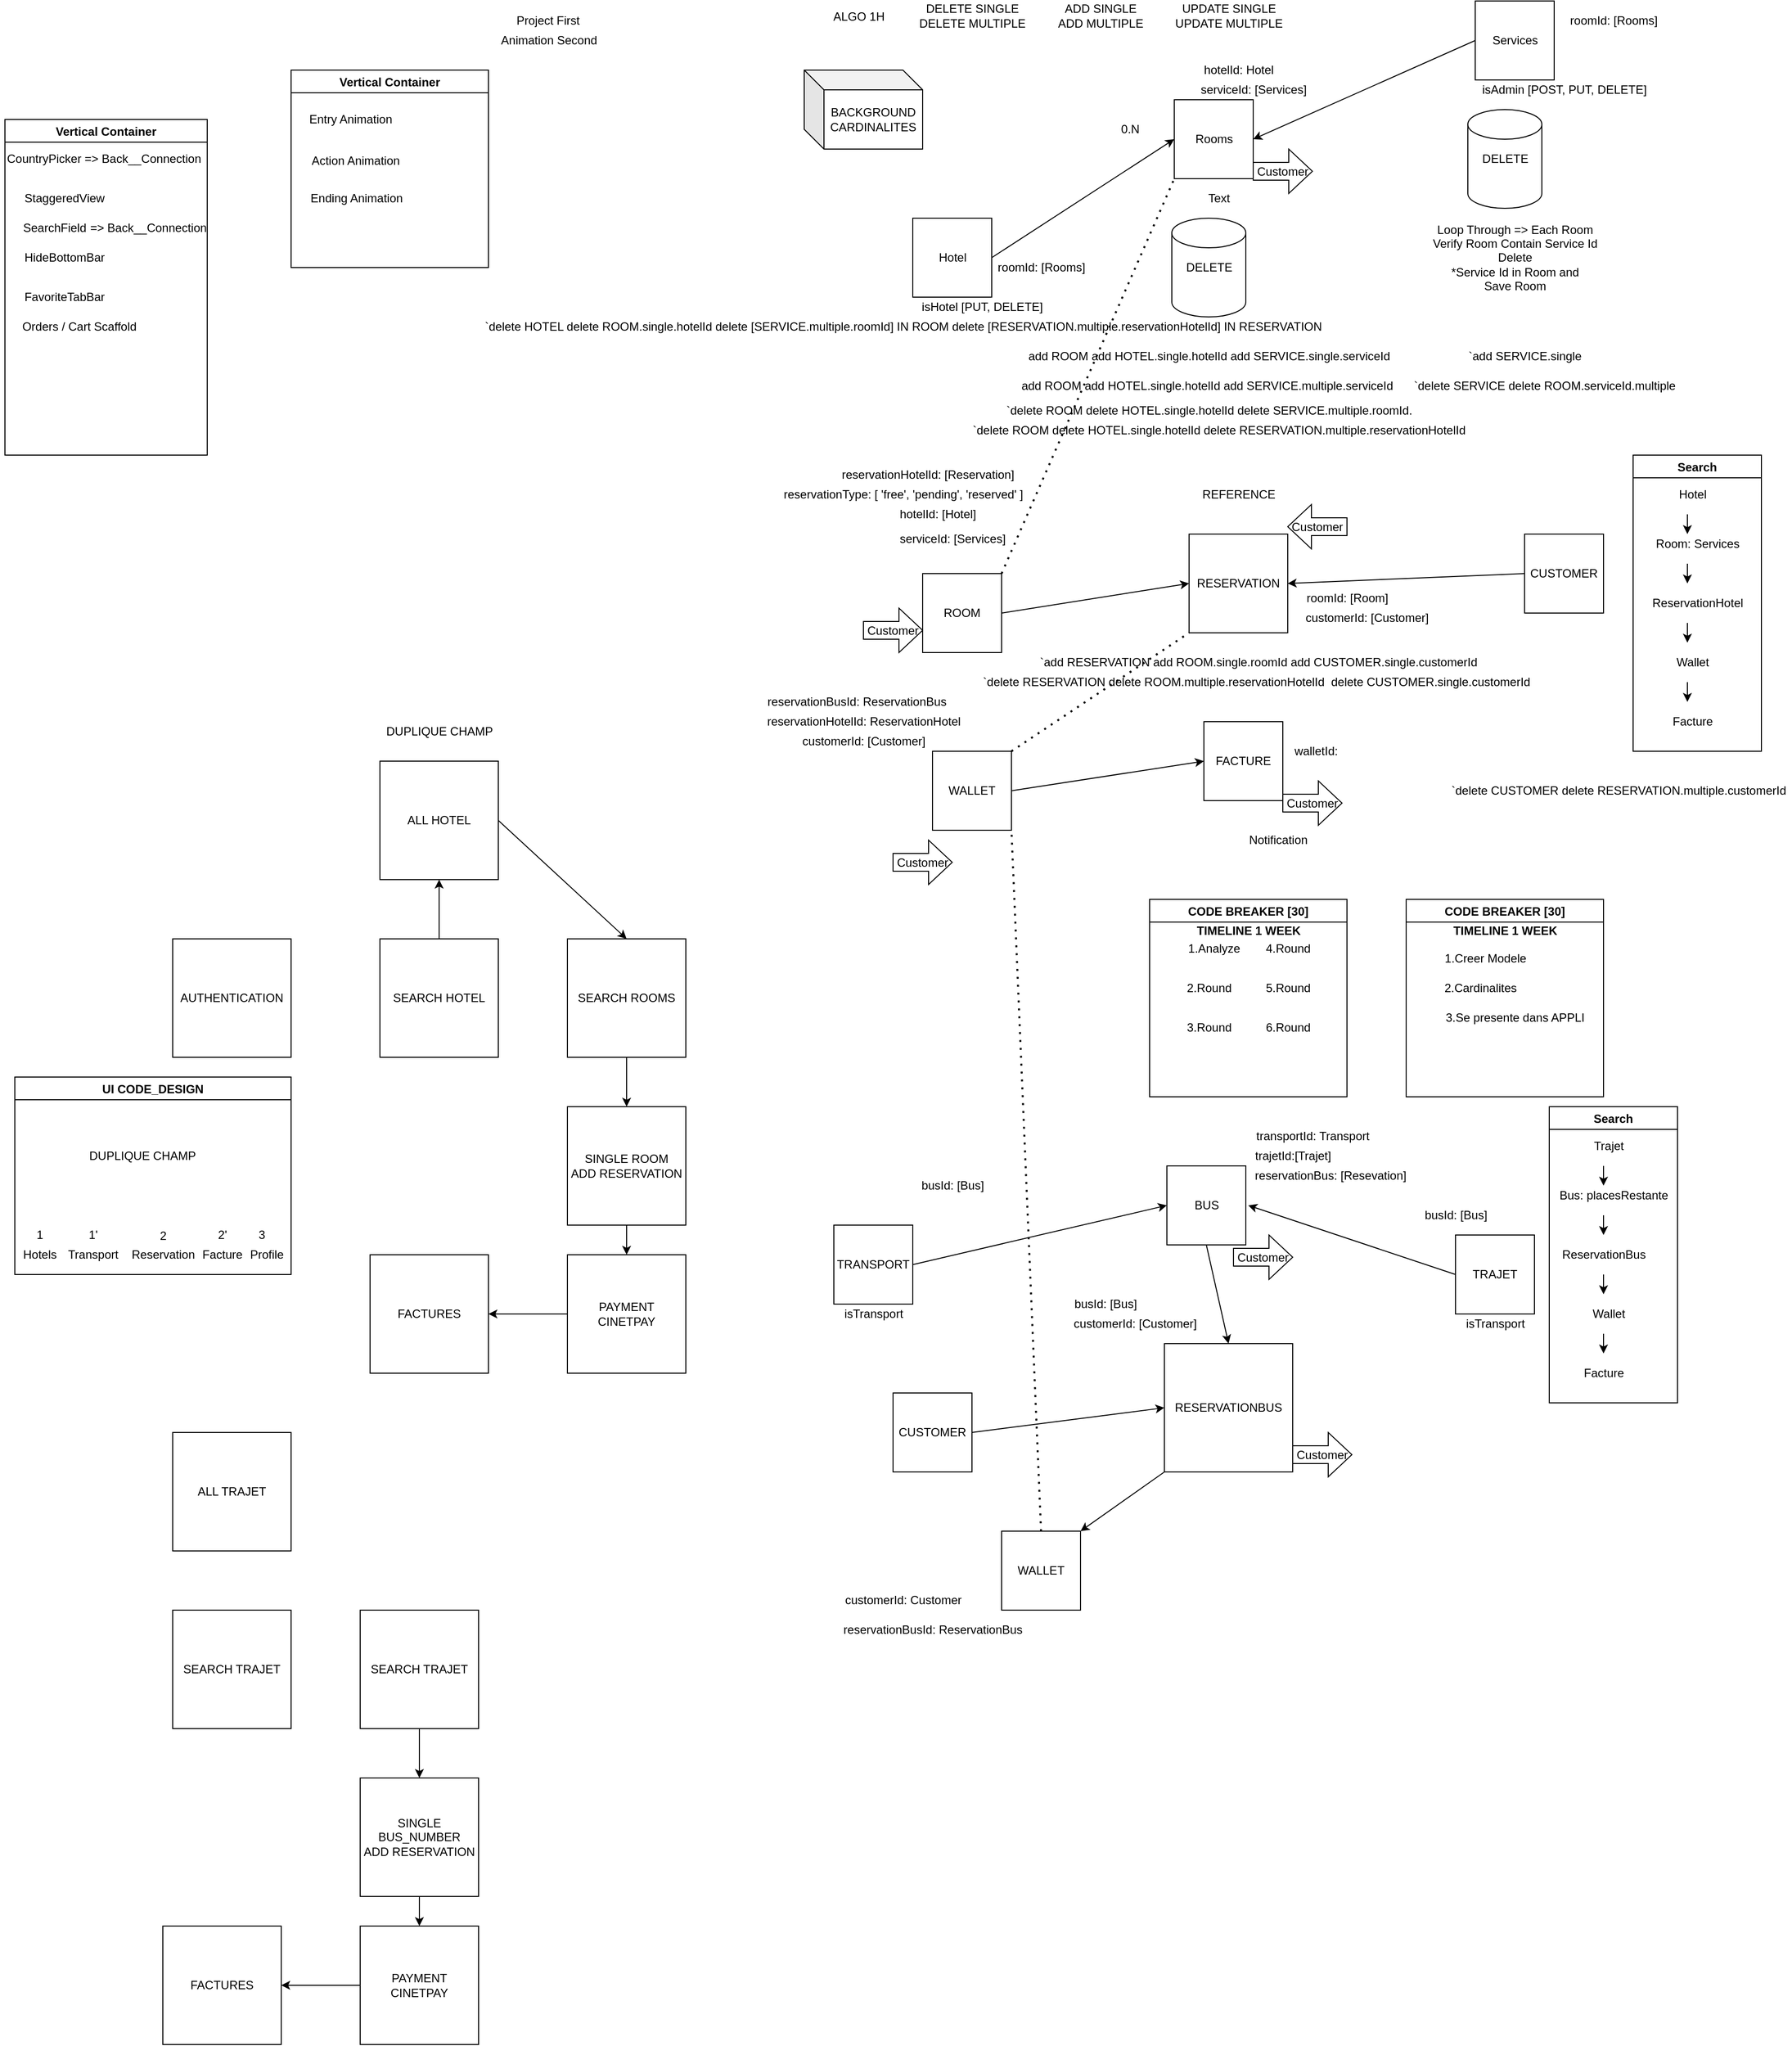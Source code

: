 <mxfile version="18.1.3" type="github">
  <diagram id="gPcOBo8kpesIldpiL-uF" name="Page-1">
    <mxGraphModel dx="3161" dy="1287" grid="1" gridSize="10" guides="1" tooltips="1" connect="1" arrows="1" fold="1" page="1" pageScale="1" pageWidth="850" pageHeight="1100" math="0" shadow="0">
      <root>
        <mxCell id="0" />
        <mxCell id="1" parent="0" />
        <mxCell id="owPv3PRb5_aLN4KaXjo2-1" value="" style="whiteSpace=wrap;html=1;aspect=fixed;" parent="1" vertex="1">
          <mxGeometry x="690" y="10" width="80" height="80" as="geometry" />
        </mxCell>
        <mxCell id="owPv3PRb5_aLN4KaXjo2-2" value="Services&lt;br&gt;" style="text;html=1;align=center;verticalAlign=middle;resizable=0;points=[];autosize=1;strokeColor=none;fillColor=none;" parent="1" vertex="1">
          <mxGeometry x="700" y="40" width="60" height="20" as="geometry" />
        </mxCell>
        <mxCell id="owPv3PRb5_aLN4KaXjo2-3" value="" style="whiteSpace=wrap;html=1;aspect=fixed;" parent="1" vertex="1">
          <mxGeometry x="385" y="110" width="80" height="80" as="geometry" />
        </mxCell>
        <mxCell id="owPv3PRb5_aLN4KaXjo2-4" value="" style="whiteSpace=wrap;html=1;aspect=fixed;" parent="1" vertex="1">
          <mxGeometry x="120" y="230" width="80" height="80" as="geometry" />
        </mxCell>
        <mxCell id="owPv3PRb5_aLN4KaXjo2-5" value="Rooms&lt;br&gt;" style="text;html=1;align=center;verticalAlign=middle;resizable=0;points=[];autosize=1;strokeColor=none;fillColor=none;" parent="1" vertex="1">
          <mxGeometry x="400" y="140" width="50" height="20" as="geometry" />
        </mxCell>
        <mxCell id="owPv3PRb5_aLN4KaXjo2-6" value="Hotel&lt;br&gt;" style="text;html=1;align=center;verticalAlign=middle;resizable=0;points=[];autosize=1;strokeColor=none;fillColor=none;" parent="1" vertex="1">
          <mxGeometry x="140" y="260" width="40" height="20" as="geometry" />
        </mxCell>
        <mxCell id="owPv3PRb5_aLN4KaXjo2-7" value="" style="shape=cylinder3;whiteSpace=wrap;html=1;boundedLbl=1;backgroundOutline=1;size=15;" parent="1" vertex="1">
          <mxGeometry x="382.5" y="230" width="75" height="100" as="geometry" />
        </mxCell>
        <mxCell id="owPv3PRb5_aLN4KaXjo2-9" value="DELETE&lt;br&gt;" style="text;html=1;align=center;verticalAlign=middle;resizable=0;points=[];autosize=1;strokeColor=none;fillColor=none;" parent="1" vertex="1">
          <mxGeometry x="390" y="270" width="60" height="20" as="geometry" />
        </mxCell>
        <mxCell id="owPv3PRb5_aLN4KaXjo2-11" value="" style="shape=cylinder3;whiteSpace=wrap;html=1;boundedLbl=1;backgroundOutline=1;size=15;" parent="1" vertex="1">
          <mxGeometry x="682.5" y="120" width="75" height="100" as="geometry" />
        </mxCell>
        <mxCell id="owPv3PRb5_aLN4KaXjo2-12" value="DELETE" style="text;html=1;align=center;verticalAlign=middle;resizable=0;points=[];autosize=1;strokeColor=none;fillColor=none;" parent="1" vertex="1">
          <mxGeometry x="690" y="160" width="60" height="20" as="geometry" />
        </mxCell>
        <mxCell id="owPv3PRb5_aLN4KaXjo2-13" value="Loop Through =&amp;gt; Each Room&lt;br&gt;Verify Room Contain Service Id&lt;br&gt;Delete &lt;br&gt;*Service Id in Room and&lt;br&gt;Save Room&lt;br&gt;" style="text;html=1;align=center;verticalAlign=middle;resizable=0;points=[];autosize=1;strokeColor=none;fillColor=none;" parent="1" vertex="1">
          <mxGeometry x="640" y="230" width="180" height="80" as="geometry" />
        </mxCell>
        <mxCell id="owPv3PRb5_aLN4KaXjo2-15" value="DELETE SINGLE&lt;br&gt;DELETE MULTIPLE&lt;br&gt;" style="text;html=1;align=center;verticalAlign=middle;resizable=0;points=[];autosize=1;strokeColor=none;fillColor=none;" parent="1" vertex="1">
          <mxGeometry x="120" y="10" width="120" height="30" as="geometry" />
        </mxCell>
        <mxCell id="owPv3PRb5_aLN4KaXjo2-16" value="ADD SINGLE&lt;br&gt;ADD MULTIPLE&lt;br&gt;" style="text;html=1;align=center;verticalAlign=middle;resizable=0;points=[];autosize=1;strokeColor=none;fillColor=none;" parent="1" vertex="1">
          <mxGeometry x="260" y="10" width="100" height="30" as="geometry" />
        </mxCell>
        <mxCell id="owPv3PRb5_aLN4KaXjo2-17" value="UPDATE SINGLE&lt;br&gt;UPDATE MULTIPLE&lt;br&gt;" style="text;html=1;align=center;verticalAlign=middle;resizable=0;points=[];autosize=1;strokeColor=none;fillColor=none;" parent="1" vertex="1">
          <mxGeometry x="380" y="10" width="120" height="30" as="geometry" />
        </mxCell>
        <mxCell id="owPv3PRb5_aLN4KaXjo2-19" value="add ROOM add HOTEL.single.hotelId&amp;nbsp;add SERVICE.single.serviceId" style="text;html=1;align=center;verticalAlign=middle;resizable=0;points=[];autosize=1;strokeColor=none;fillColor=none;" parent="1" vertex="1">
          <mxGeometry x="230" y="360" width="380" height="20" as="geometry" />
        </mxCell>
        <mxCell id="owPv3PRb5_aLN4KaXjo2-21" value="add ROOM add HOTEL.single.hotelId add SERVICE.multiple.serviceId" style="text;html=1;align=center;verticalAlign=middle;resizable=0;points=[];autosize=1;strokeColor=none;fillColor=none;" parent="1" vertex="1">
          <mxGeometry x="222.5" y="390" width="390" height="20" as="geometry" />
        </mxCell>
        <mxCell id="owPv3PRb5_aLN4KaXjo2-22" value="`delete ROOM delete HOTEL.single.hotelId delete SERVICE.multiple.roomId." style="text;html=1;align=center;verticalAlign=middle;resizable=0;points=[];autosize=1;strokeColor=none;fillColor=none;" parent="1" vertex="1">
          <mxGeometry x="205" y="415" width="430" height="20" as="geometry" />
        </mxCell>
        <mxCell id="owPv3PRb5_aLN4KaXjo2-23" value="`add SERVICE.single" style="text;html=1;align=center;verticalAlign=middle;resizable=0;points=[];autosize=1;strokeColor=none;fillColor=none;" parent="1" vertex="1">
          <mxGeometry x="675" y="360" width="130" height="20" as="geometry" />
        </mxCell>
        <mxCell id="owPv3PRb5_aLN4KaXjo2-24" value="`delete SERVICE delete ROOM.serviceId.multiple" style="text;html=1;align=center;verticalAlign=middle;resizable=0;points=[];autosize=1;strokeColor=none;fillColor=none;" parent="1" vertex="1">
          <mxGeometry x="620" y="390" width="280" height="20" as="geometry" />
        </mxCell>
        <mxCell id="owPv3PRb5_aLN4KaXjo2-25" value="RESERVATION&lt;br&gt;" style="whiteSpace=wrap;html=1;aspect=fixed;" parent="1" vertex="1">
          <mxGeometry x="400" y="550" width="100" height="100" as="geometry" />
        </mxCell>
        <mxCell id="owPv3PRb5_aLN4KaXjo2-26" value="ROOM" style="whiteSpace=wrap;html=1;aspect=fixed;" parent="1" vertex="1">
          <mxGeometry x="130" y="590" width="80" height="80" as="geometry" />
        </mxCell>
        <mxCell id="owPv3PRb5_aLN4KaXjo2-27" value="CUSTOMER" style="whiteSpace=wrap;html=1;aspect=fixed;" parent="1" vertex="1">
          <mxGeometry x="740" y="550" width="80" height="80" as="geometry" />
        </mxCell>
        <mxCell id="owPv3PRb5_aLN4KaXjo2-28" value="`add RESERVATION add ROOM.single.roomId add CUSTOMER.single.customerId" style="text;html=1;align=center;verticalAlign=middle;resizable=0;points=[];autosize=1;strokeColor=none;fillColor=none;" parent="1" vertex="1">
          <mxGeometry x="240" y="670" width="460" height="20" as="geometry" />
        </mxCell>
        <mxCell id="owPv3PRb5_aLN4KaXjo2-29" value="`delete RESERVATION delete ROOM.multiple.reservationHotelId&amp;nbsp; delete CUSTOMER.single.customerId" style="text;html=1;align=center;verticalAlign=middle;resizable=0;points=[];autosize=1;strokeColor=none;fillColor=none;" parent="1" vertex="1">
          <mxGeometry x="182.5" y="690" width="570" height="20" as="geometry" />
        </mxCell>
        <mxCell id="owPv3PRb5_aLN4KaXjo2-30" value="REFERENCE" style="text;html=1;align=center;verticalAlign=middle;resizable=0;points=[];autosize=1;strokeColor=none;fillColor=none;" parent="1" vertex="1">
          <mxGeometry x="405" y="500" width="90" height="20" as="geometry" />
        </mxCell>
        <mxCell id="ZHRB_8m8od1e3UjntDkE-1" value="FACTURE&lt;br&gt;" style="whiteSpace=wrap;html=1;aspect=fixed;" parent="1" vertex="1">
          <mxGeometry x="415" y="740" width="80" height="80" as="geometry" />
        </mxCell>
        <mxCell id="ZHRB_8m8od1e3UjntDkE-2" value="WALLET&lt;br&gt;" style="whiteSpace=wrap;html=1;aspect=fixed;" parent="1" vertex="1">
          <mxGeometry x="140" y="770" width="80" height="80" as="geometry" />
        </mxCell>
        <mxCell id="ZHRB_8m8od1e3UjntDkE-3" value="" style="endArrow=classic;html=1;rounded=0;entryX=0;entryY=0.5;entryDx=0;entryDy=0;" parent="1" target="owPv3PRb5_aLN4KaXjo2-3" edge="1">
          <mxGeometry width="50" height="50" relative="1" as="geometry">
            <mxPoint x="200" y="270" as="sourcePoint" />
            <mxPoint x="250" y="220" as="targetPoint" />
          </mxGeometry>
        </mxCell>
        <mxCell id="ZHRB_8m8od1e3UjntDkE-5" value="" style="endArrow=classic;html=1;rounded=0;exitX=1;exitY=0.5;exitDx=0;exitDy=0;entryX=0;entryY=0.5;entryDx=0;entryDy=0;" parent="1" source="owPv3PRb5_aLN4KaXjo2-26" target="owPv3PRb5_aLN4KaXjo2-25" edge="1">
          <mxGeometry width="50" height="50" relative="1" as="geometry">
            <mxPoint x="500" y="680" as="sourcePoint" />
            <mxPoint x="550" y="630" as="targetPoint" />
          </mxGeometry>
        </mxCell>
        <mxCell id="ZHRB_8m8od1e3UjntDkE-6" value="" style="endArrow=classic;html=1;rounded=0;entryX=1;entryY=0.5;entryDx=0;entryDy=0;exitX=0;exitY=0.5;exitDx=0;exitDy=0;" parent="1" source="owPv3PRb5_aLN4KaXjo2-1" target="owPv3PRb5_aLN4KaXjo2-3" edge="1">
          <mxGeometry width="50" height="50" relative="1" as="geometry">
            <mxPoint x="650" y="120" as="sourcePoint" />
            <mxPoint x="550" y="50" as="targetPoint" />
          </mxGeometry>
        </mxCell>
        <mxCell id="ZHRB_8m8od1e3UjntDkE-8" value="" style="endArrow=none;dashed=1;html=1;dashPattern=1 3;strokeWidth=2;rounded=0;entryX=0;entryY=1;entryDx=0;entryDy=0;exitX=1;exitY=0;exitDx=0;exitDy=0;" parent="1" source="owPv3PRb5_aLN4KaXjo2-26" target="owPv3PRb5_aLN4KaXjo2-3" edge="1">
          <mxGeometry width="50" height="50" relative="1" as="geometry">
            <mxPoint x="180" y="590" as="sourcePoint" />
            <mxPoint x="230" y="540" as="targetPoint" />
          </mxGeometry>
        </mxCell>
        <mxCell id="ZHRB_8m8od1e3UjntDkE-9" value="" style="endArrow=none;dashed=1;html=1;dashPattern=1 3;strokeWidth=2;rounded=0;entryX=0;entryY=1;entryDx=0;entryDy=0;" parent="1" target="owPv3PRb5_aLN4KaXjo2-25" edge="1">
          <mxGeometry width="50" height="50" relative="1" as="geometry">
            <mxPoint x="220" y="770" as="sourcePoint" />
            <mxPoint x="270" y="720" as="targetPoint" />
          </mxGeometry>
        </mxCell>
        <mxCell id="ZHRB_8m8od1e3UjntDkE-10" value="" style="endArrow=classic;html=1;rounded=0;entryX=0;entryY=0.5;entryDx=0;entryDy=0;" parent="1" target="ZHRB_8m8od1e3UjntDkE-1" edge="1">
          <mxGeometry width="50" height="50" relative="1" as="geometry">
            <mxPoint x="220" y="810" as="sourcePoint" />
            <mxPoint x="270" y="760" as="targetPoint" />
          </mxGeometry>
        </mxCell>
        <mxCell id="ZHRB_8m8od1e3UjntDkE-11" value="CODE BREAKER [30]" style="swimlane;" parent="1" vertex="1">
          <mxGeometry x="360" y="920" width="200" height="200" as="geometry" />
        </mxCell>
        <mxCell id="ZHRB_8m8od1e3UjntDkE-15" value="2.Round" style="text;html=1;align=center;verticalAlign=middle;resizable=0;points=[];autosize=1;strokeColor=none;fillColor=none;" parent="ZHRB_8m8od1e3UjntDkE-11" vertex="1">
          <mxGeometry x="30" y="80" width="60" height="20" as="geometry" />
        </mxCell>
        <mxCell id="ZHRB_8m8od1e3UjntDkE-18" value="1.Analyze" style="text;html=1;align=center;verticalAlign=middle;resizable=0;points=[];autosize=1;strokeColor=none;fillColor=none;" parent="ZHRB_8m8od1e3UjntDkE-11" vertex="1">
          <mxGeometry x="30" y="40" width="70" height="20" as="geometry" />
        </mxCell>
        <mxCell id="ZHRB_8m8od1e3UjntDkE-14" value="4.Round" style="text;html=1;align=center;verticalAlign=middle;resizable=0;points=[];autosize=1;strokeColor=none;fillColor=none;" parent="ZHRB_8m8od1e3UjntDkE-11" vertex="1">
          <mxGeometry x="110" y="40" width="60" height="20" as="geometry" />
        </mxCell>
        <mxCell id="ZHRB_8m8od1e3UjntDkE-19" value="5.Round" style="text;html=1;align=center;verticalAlign=middle;resizable=0;points=[];autosize=1;strokeColor=none;fillColor=none;" parent="ZHRB_8m8od1e3UjntDkE-11" vertex="1">
          <mxGeometry x="110" y="80" width="60" height="20" as="geometry" />
        </mxCell>
        <mxCell id="ZHRB_8m8od1e3UjntDkE-23" value="3.Round" style="text;html=1;align=center;verticalAlign=middle;resizable=0;points=[];autosize=1;strokeColor=none;fillColor=none;" parent="ZHRB_8m8od1e3UjntDkE-11" vertex="1">
          <mxGeometry x="30" y="120" width="60" height="20" as="geometry" />
        </mxCell>
        <mxCell id="ZHRB_8m8od1e3UjntDkE-24" value="6.Round" style="text;html=1;align=center;verticalAlign=middle;resizable=0;points=[];autosize=1;strokeColor=none;fillColor=none;" parent="ZHRB_8m8od1e3UjntDkE-11" vertex="1">
          <mxGeometry x="110" y="120" width="60" height="20" as="geometry" />
        </mxCell>
        <mxCell id="ZHRB_8m8od1e3UjntDkE-25" value="&lt;b&gt;TIMELINE 1 WEEK&lt;/b&gt;" style="text;html=1;align=center;verticalAlign=middle;resizable=0;points=[];autosize=1;strokeColor=none;fillColor=none;" parent="ZHRB_8m8od1e3UjntDkE-11" vertex="1">
          <mxGeometry x="40" y="22" width="120" height="20" as="geometry" />
        </mxCell>
        <mxCell id="ZHRB_8m8od1e3UjntDkE-26" value="isAdmin [POST, PUT, DELETE]" style="text;html=1;align=center;verticalAlign=middle;resizable=0;points=[];autosize=1;strokeColor=none;fillColor=none;" parent="1" vertex="1">
          <mxGeometry x="690" y="90" width="180" height="20" as="geometry" />
        </mxCell>
        <mxCell id="ZHRB_8m8od1e3UjntDkE-27" value="isHotel [PUT, DELETE]" style="text;html=1;align=center;verticalAlign=middle;resizable=0;points=[];autosize=1;strokeColor=none;fillColor=none;" parent="1" vertex="1">
          <mxGeometry x="120" y="310" width="140" height="20" as="geometry" />
        </mxCell>
        <mxCell id="ZHRB_8m8od1e3UjntDkE-28" value="0.N" style="text;html=1;align=center;verticalAlign=middle;resizable=0;points=[];autosize=1;strokeColor=none;fillColor=none;" parent="1" vertex="1">
          <mxGeometry x="325" y="130" width="30" height="20" as="geometry" />
        </mxCell>
        <mxCell id="ZHRB_8m8od1e3UjntDkE-31" value="Customer" style="shape=singleArrow;whiteSpace=wrap;html=1;arrowWidth=0.4;arrowSize=0.4;" parent="1" vertex="1">
          <mxGeometry x="70" y="625" width="60" height="45" as="geometry" />
        </mxCell>
        <mxCell id="ZHRB_8m8od1e3UjntDkE-32" value="Customer" style="shape=singleArrow;whiteSpace=wrap;html=1;arrowWidth=0.4;arrowSize=0.4;" parent="1" vertex="1">
          <mxGeometry x="465" y="160" width="60" height="45" as="geometry" />
        </mxCell>
        <mxCell id="ZHRB_8m8od1e3UjntDkE-33" value="Customer" style="shape=singleArrow;whiteSpace=wrap;html=1;arrowWidth=0.4;arrowSize=0.4;direction=west;" parent="1" vertex="1">
          <mxGeometry x="500" y="520" width="60" height="45" as="geometry" />
        </mxCell>
        <mxCell id="ZHRB_8m8od1e3UjntDkE-34" value="" style="endArrow=classic;html=1;rounded=0;exitX=0;exitY=0.5;exitDx=0;exitDy=0;entryX=1;entryY=0.5;entryDx=0;entryDy=0;" parent="1" source="owPv3PRb5_aLN4KaXjo2-27" target="owPv3PRb5_aLN4KaXjo2-25" edge="1">
          <mxGeometry width="50" height="50" relative="1" as="geometry">
            <mxPoint x="540" y="590" as="sourcePoint" />
            <mxPoint x="690" y="570" as="targetPoint" />
          </mxGeometry>
        </mxCell>
        <mxCell id="ZHRB_8m8od1e3UjntDkE-35" value="roomId: [Rooms]" style="text;html=1;align=center;verticalAlign=middle;resizable=0;points=[];autosize=1;strokeColor=none;fillColor=none;" parent="1" vertex="1">
          <mxGeometry x="200" y="270" width="100" height="20" as="geometry" />
        </mxCell>
        <mxCell id="ZHRB_8m8od1e3UjntDkE-36" value="hotelId: Hotel" style="text;html=1;align=center;verticalAlign=middle;resizable=0;points=[];autosize=1;strokeColor=none;fillColor=none;" parent="1" vertex="1">
          <mxGeometry x="405" y="70" width="90" height="20" as="geometry" />
        </mxCell>
        <mxCell id="ZHRB_8m8od1e3UjntDkE-37" value="serviceId: [Services]" style="text;html=1;align=center;verticalAlign=middle;resizable=0;points=[];autosize=1;strokeColor=none;fillColor=none;" parent="1" vertex="1">
          <mxGeometry x="405" y="90" width="120" height="20" as="geometry" />
        </mxCell>
        <mxCell id="ZHRB_8m8od1e3UjntDkE-38" value="roomId: [Rooms]" style="text;html=1;align=center;verticalAlign=middle;resizable=0;points=[];autosize=1;strokeColor=none;fillColor=none;" parent="1" vertex="1">
          <mxGeometry x="780" y="20" width="100" height="20" as="geometry" />
        </mxCell>
        <mxCell id="ZHRB_8m8od1e3UjntDkE-41" value="serviceId: [Services]" style="text;html=1;align=center;verticalAlign=middle;resizable=0;points=[];autosize=1;strokeColor=none;fillColor=none;" parent="1" vertex="1">
          <mxGeometry x="100" y="545" width="120" height="20" as="geometry" />
        </mxCell>
        <mxCell id="ZHRB_8m8od1e3UjntDkE-42" value="hotelId: [Hotel]" style="text;html=1;align=center;verticalAlign=middle;resizable=0;points=[];autosize=1;strokeColor=none;fillColor=none;" parent="1" vertex="1">
          <mxGeometry x="100" y="520" width="90" height="20" as="geometry" />
        </mxCell>
        <mxCell id="ZHRB_8m8od1e3UjntDkE-43" value="reservationHotelId: [Reservation]" style="text;html=1;align=center;verticalAlign=middle;resizable=0;points=[];autosize=1;strokeColor=none;fillColor=none;" parent="1" vertex="1">
          <mxGeometry x="40" y="480" width="190" height="20" as="geometry" />
        </mxCell>
        <mxCell id="ZHRB_8m8od1e3UjntDkE-44" value="reservationType: [ &#39;free&#39;, &#39;pending&#39;, &#39;reserved&#39; ]" style="text;html=1;align=center;verticalAlign=middle;resizable=0;points=[];autosize=1;strokeColor=none;fillColor=none;" parent="1" vertex="1">
          <mxGeometry x="-20" y="500" width="260" height="20" as="geometry" />
        </mxCell>
        <mxCell id="ZHRB_8m8od1e3UjntDkE-45" value="roomId: [Room]" style="text;html=1;align=center;verticalAlign=middle;resizable=0;points=[];autosize=1;strokeColor=none;fillColor=none;" parent="1" vertex="1">
          <mxGeometry x="510" y="605" width="100" height="20" as="geometry" />
        </mxCell>
        <mxCell id="ZHRB_8m8od1e3UjntDkE-46" value="customerId: [Customer]" style="text;html=1;align=center;verticalAlign=middle;resizable=0;points=[];autosize=1;strokeColor=none;fillColor=none;" parent="1" vertex="1">
          <mxGeometry x="510" y="625" width="140" height="20" as="geometry" />
        </mxCell>
        <mxCell id="ZHRB_8m8od1e3UjntDkE-47" value="Customer" style="shape=singleArrow;whiteSpace=wrap;html=1;arrowWidth=0.4;arrowSize=0.4;direction=east;" parent="1" vertex="1">
          <mxGeometry x="495" y="800" width="60" height="45" as="geometry" />
        </mxCell>
        <mxCell id="ZHRB_8m8od1e3UjntDkE-48" value="customerId: [Customer]" style="text;html=1;align=center;verticalAlign=middle;resizable=0;points=[];autosize=1;strokeColor=none;fillColor=none;" parent="1" vertex="1">
          <mxGeometry y="750" width="140" height="20" as="geometry" />
        </mxCell>
        <mxCell id="ZHRB_8m8od1e3UjntDkE-49" value="reservationHotelId: ReservationHotel" style="text;html=1;align=center;verticalAlign=middle;resizable=0;points=[];autosize=1;strokeColor=none;fillColor=none;" parent="1" vertex="1">
          <mxGeometry x="-35" y="730" width="210" height="20" as="geometry" />
        </mxCell>
        <mxCell id="ZHRB_8m8od1e3UjntDkE-50" value="Customer" style="shape=singleArrow;whiteSpace=wrap;html=1;arrowWidth=0.4;arrowSize=0.4;direction=east;" parent="1" vertex="1">
          <mxGeometry x="445" y="1260" width="60" height="45" as="geometry" />
        </mxCell>
        <mxCell id="ZHRB_8m8od1e3UjntDkE-51" value="walletId:&amp;nbsp;" style="text;html=1;align=center;verticalAlign=middle;resizable=0;points=[];autosize=1;strokeColor=none;fillColor=none;" parent="1" vertex="1">
          <mxGeometry x="500" y="760" width="60" height="20" as="geometry" />
        </mxCell>
        <mxCell id="ZHRB_8m8od1e3UjntDkE-52" value="TRANSPORT" style="whiteSpace=wrap;html=1;aspect=fixed;" parent="1" vertex="1">
          <mxGeometry x="40" y="1250" width="80" height="80" as="geometry" />
        </mxCell>
        <mxCell id="ZHRB_8m8od1e3UjntDkE-53" value="BUS" style="whiteSpace=wrap;html=1;aspect=fixed;" parent="1" vertex="1">
          <mxGeometry x="377.5" y="1190" width="80" height="80" as="geometry" />
        </mxCell>
        <mxCell id="ZHRB_8m8od1e3UjntDkE-54" value="TRAJET" style="whiteSpace=wrap;html=1;aspect=fixed;" parent="1" vertex="1">
          <mxGeometry x="670" y="1260" width="80" height="80" as="geometry" />
        </mxCell>
        <mxCell id="ZHRB_8m8od1e3UjntDkE-55" value="" style="endArrow=classic;html=1;rounded=0;entryX=0;entryY=0.5;entryDx=0;entryDy=0;" parent="1" target="ZHRB_8m8od1e3UjntDkE-53" edge="1">
          <mxGeometry width="50" height="50" relative="1" as="geometry">
            <mxPoint x="120" y="1290" as="sourcePoint" />
            <mxPoint x="170" y="1240" as="targetPoint" />
          </mxGeometry>
        </mxCell>
        <mxCell id="ZHRB_8m8od1e3UjntDkE-58" value="isTransport" style="text;html=1;align=center;verticalAlign=middle;resizable=0;points=[];autosize=1;strokeColor=none;fillColor=none;" parent="1" vertex="1">
          <mxGeometry x="40" y="1330" width="80" height="20" as="geometry" />
        </mxCell>
        <mxCell id="ZHRB_8m8od1e3UjntDkE-59" value="isTransport" style="text;html=1;align=center;verticalAlign=middle;resizable=0;points=[];autosize=1;strokeColor=none;fillColor=none;" parent="1" vertex="1">
          <mxGeometry x="670" y="1340" width="80" height="20" as="geometry" />
        </mxCell>
        <mxCell id="ZHRB_8m8od1e3UjntDkE-60" value="" style="endArrow=classic;html=1;rounded=0;exitX=0;exitY=0.5;exitDx=0;exitDy=0;" parent="1" source="ZHRB_8m8od1e3UjntDkE-54" edge="1">
          <mxGeometry width="50" height="50" relative="1" as="geometry">
            <mxPoint x="470" y="1280" as="sourcePoint" />
            <mxPoint x="460" y="1230" as="targetPoint" />
          </mxGeometry>
        </mxCell>
        <mxCell id="ZHRB_8m8od1e3UjntDkE-61" value="busId: [Bus]" style="text;html=1;align=center;verticalAlign=middle;resizable=0;points=[];autosize=1;strokeColor=none;fillColor=none;" parent="1" vertex="1">
          <mxGeometry x="120" y="1200" width="80" height="20" as="geometry" />
        </mxCell>
        <mxCell id="ZHRB_8m8od1e3UjntDkE-62" value="transportId: Transport" style="text;html=1;align=center;verticalAlign=middle;resizable=0;points=[];autosize=1;strokeColor=none;fillColor=none;" parent="1" vertex="1">
          <mxGeometry x="460" y="1150" width="130" height="20" as="geometry" />
        </mxCell>
        <mxCell id="ZHRB_8m8od1e3UjntDkE-63" value="trajetId:[Trajet]" style="text;html=1;align=center;verticalAlign=middle;resizable=0;points=[];autosize=1;strokeColor=none;fillColor=none;" parent="1" vertex="1">
          <mxGeometry x="460" y="1170" width="90" height="20" as="geometry" />
        </mxCell>
        <mxCell id="ZHRB_8m8od1e3UjntDkE-65" value="Search" style="swimlane;" parent="1" vertex="1">
          <mxGeometry x="765" y="1130" width="130" height="300" as="geometry" />
        </mxCell>
        <mxCell id="ZHRB_8m8od1e3UjntDkE-66" value="Trajet" style="text;html=1;align=center;verticalAlign=middle;resizable=0;points=[];autosize=1;strokeColor=none;fillColor=none;" parent="ZHRB_8m8od1e3UjntDkE-65" vertex="1">
          <mxGeometry x="35" y="30" width="50" height="20" as="geometry" />
        </mxCell>
        <mxCell id="ZHRB_8m8od1e3UjntDkE-69" value="" style="endArrow=classic;html=1;rounded=0;" parent="ZHRB_8m8od1e3UjntDkE-65" edge="1">
          <mxGeometry width="50" height="50" relative="1" as="geometry">
            <mxPoint x="55" y="60" as="sourcePoint" />
            <mxPoint x="55" y="80" as="targetPoint" />
          </mxGeometry>
        </mxCell>
        <mxCell id="ZHRB_8m8od1e3UjntDkE-70" value="Bus: placesRestante" style="text;html=1;align=center;verticalAlign=middle;resizable=0;points=[];autosize=1;strokeColor=none;fillColor=none;" parent="ZHRB_8m8od1e3UjntDkE-65" vertex="1">
          <mxGeometry y="80" width="130" height="20" as="geometry" />
        </mxCell>
        <mxCell id="ZHRB_8m8od1e3UjntDkE-85" value="" style="endArrow=classic;html=1;rounded=0;" parent="ZHRB_8m8od1e3UjntDkE-65" edge="1">
          <mxGeometry width="50" height="50" relative="1" as="geometry">
            <mxPoint x="55" y="110" as="sourcePoint" />
            <mxPoint x="55" y="130" as="targetPoint" />
          </mxGeometry>
        </mxCell>
        <mxCell id="ZHRB_8m8od1e3UjntDkE-87" value="" style="endArrow=classic;html=1;rounded=0;" parent="ZHRB_8m8od1e3UjntDkE-65" edge="1">
          <mxGeometry width="50" height="50" relative="1" as="geometry">
            <mxPoint x="55" y="170" as="sourcePoint" />
            <mxPoint x="55" y="190" as="targetPoint" />
          </mxGeometry>
        </mxCell>
        <mxCell id="ZHRB_8m8od1e3UjntDkE-88" value="Wallet" style="text;html=1;align=center;verticalAlign=middle;resizable=0;points=[];autosize=1;strokeColor=none;fillColor=none;" parent="ZHRB_8m8od1e3UjntDkE-65" vertex="1">
          <mxGeometry x="35" y="200" width="50" height="20" as="geometry" />
        </mxCell>
        <mxCell id="ZHRB_8m8od1e3UjntDkE-90" value="" style="endArrow=classic;html=1;rounded=0;" parent="ZHRB_8m8od1e3UjntDkE-65" edge="1">
          <mxGeometry width="50" height="50" relative="1" as="geometry">
            <mxPoint x="55" y="230" as="sourcePoint" />
            <mxPoint x="55" y="250" as="targetPoint" />
          </mxGeometry>
        </mxCell>
        <mxCell id="ZHRB_8m8od1e3UjntDkE-67" value="RESERVATIONBUS" style="whiteSpace=wrap;html=1;aspect=fixed;" parent="1" vertex="1">
          <mxGeometry x="375" y="1370" width="130" height="130" as="geometry" />
        </mxCell>
        <mxCell id="ZHRB_8m8od1e3UjntDkE-68" value="Customer" style="shape=singleArrow;whiteSpace=wrap;html=1;arrowWidth=0.4;arrowSize=0.4;direction=east;" parent="1" vertex="1">
          <mxGeometry x="100" y="860" width="60" height="45" as="geometry" />
        </mxCell>
        <mxCell id="ZHRB_8m8od1e3UjntDkE-71" value="" style="endArrow=classic;html=1;rounded=0;exitX=0.5;exitY=1;exitDx=0;exitDy=0;entryX=0.5;entryY=0;entryDx=0;entryDy=0;" parent="1" source="ZHRB_8m8od1e3UjntDkE-53" target="ZHRB_8m8od1e3UjntDkE-67" edge="1">
          <mxGeometry width="50" height="50" relative="1" as="geometry">
            <mxPoint x="470" y="1370" as="sourcePoint" />
            <mxPoint x="520" y="1320" as="targetPoint" />
          </mxGeometry>
        </mxCell>
        <mxCell id="ZHRB_8m8od1e3UjntDkE-72" value="busId: [Bus]" style="text;html=1;align=center;verticalAlign=middle;resizable=0;points=[];autosize=1;strokeColor=none;fillColor=none;" parent="1" vertex="1">
          <mxGeometry x="630" y="1230" width="80" height="20" as="geometry" />
        </mxCell>
        <mxCell id="ZHRB_8m8od1e3UjntDkE-73" value="CUSTOMER" style="whiteSpace=wrap;html=1;aspect=fixed;" parent="1" vertex="1">
          <mxGeometry x="100" y="1420" width="80" height="80" as="geometry" />
        </mxCell>
        <mxCell id="ZHRB_8m8od1e3UjntDkE-75" value="" style="endArrow=classic;html=1;rounded=0;exitX=1;exitY=0.5;exitDx=0;exitDy=0;entryX=0;entryY=0.5;entryDx=0;entryDy=0;" parent="1" source="ZHRB_8m8od1e3UjntDkE-73" target="ZHRB_8m8od1e3UjntDkE-67" edge="1">
          <mxGeometry width="50" height="50" relative="1" as="geometry">
            <mxPoint x="470" y="1460" as="sourcePoint" />
            <mxPoint x="340" y="1430" as="targetPoint" />
          </mxGeometry>
        </mxCell>
        <mxCell id="ZHRB_8m8od1e3UjntDkE-77" value="reservationBus: [Resevation]" style="text;html=1;align=center;verticalAlign=middle;resizable=0;points=[];autosize=1;strokeColor=none;fillColor=none;" parent="1" vertex="1">
          <mxGeometry x="457.5" y="1190" width="170" height="20" as="geometry" />
        </mxCell>
        <mxCell id="ZHRB_8m8od1e3UjntDkE-78" value="Customer" style="shape=singleArrow;whiteSpace=wrap;html=1;arrowWidth=0.4;arrowSize=0.4;direction=east;" parent="1" vertex="1">
          <mxGeometry x="505" y="1460" width="60" height="45" as="geometry" />
        </mxCell>
        <mxCell id="ZHRB_8m8od1e3UjntDkE-79" value="WALLET" style="whiteSpace=wrap;html=1;aspect=fixed;" parent="1" vertex="1">
          <mxGeometry x="210" y="1560" width="80" height="80" as="geometry" />
        </mxCell>
        <mxCell id="ZHRB_8m8od1e3UjntDkE-82" value="busId: [Bus]" style="text;html=1;align=center;verticalAlign=middle;resizable=0;points=[];autosize=1;strokeColor=none;fillColor=none;" parent="1" vertex="1">
          <mxGeometry x="275" y="1320" width="80" height="20" as="geometry" />
        </mxCell>
        <mxCell id="ZHRB_8m8od1e3UjntDkE-83" value="customerId: [Customer]" style="text;html=1;align=center;verticalAlign=middle;resizable=0;points=[];autosize=1;strokeColor=none;fillColor=none;" parent="1" vertex="1">
          <mxGeometry x="275" y="1340" width="140" height="20" as="geometry" />
        </mxCell>
        <mxCell id="ZHRB_8m8od1e3UjntDkE-84" value="" style="endArrow=classic;html=1;rounded=0;exitX=0;exitY=1;exitDx=0;exitDy=0;entryX=1;entryY=0;entryDx=0;entryDy=0;" parent="1" source="ZHRB_8m8od1e3UjntDkE-67" target="ZHRB_8m8od1e3UjntDkE-79" edge="1">
          <mxGeometry width="50" height="50" relative="1" as="geometry">
            <mxPoint x="470" y="1460" as="sourcePoint" />
            <mxPoint x="550" y="1380" as="targetPoint" />
          </mxGeometry>
        </mxCell>
        <mxCell id="ZHRB_8m8od1e3UjntDkE-86" value="ReservationBus" style="text;html=1;align=center;verticalAlign=middle;resizable=0;points=[];autosize=1;strokeColor=none;fillColor=none;" parent="1" vertex="1">
          <mxGeometry x="770" y="1270" width="100" height="20" as="geometry" />
        </mxCell>
        <mxCell id="ZHRB_8m8od1e3UjntDkE-91" value="Facture" style="text;html=1;align=center;verticalAlign=middle;resizable=0;points=[];autosize=1;strokeColor=none;fillColor=none;" parent="1" vertex="1">
          <mxGeometry x="790" y="1390" width="60" height="20" as="geometry" />
        </mxCell>
        <mxCell id="ZHRB_8m8od1e3UjntDkE-92" value="Search" style="swimlane;" parent="1" vertex="1">
          <mxGeometry x="850" y="470" width="130" height="300" as="geometry" />
        </mxCell>
        <mxCell id="ZHRB_8m8od1e3UjntDkE-93" value="Hotel" style="text;html=1;align=center;verticalAlign=middle;resizable=0;points=[];autosize=1;strokeColor=none;fillColor=none;" parent="ZHRB_8m8od1e3UjntDkE-92" vertex="1">
          <mxGeometry x="40" y="30" width="40" height="20" as="geometry" />
        </mxCell>
        <mxCell id="ZHRB_8m8od1e3UjntDkE-94" value="" style="endArrow=classic;html=1;rounded=0;" parent="ZHRB_8m8od1e3UjntDkE-92" edge="1">
          <mxGeometry width="50" height="50" relative="1" as="geometry">
            <mxPoint x="55" y="60" as="sourcePoint" />
            <mxPoint x="55" y="80" as="targetPoint" />
          </mxGeometry>
        </mxCell>
        <mxCell id="ZHRB_8m8od1e3UjntDkE-95" value="Room: Services" style="text;html=1;align=center;verticalAlign=middle;resizable=0;points=[];autosize=1;strokeColor=none;fillColor=none;" parent="ZHRB_8m8od1e3UjntDkE-92" vertex="1">
          <mxGeometry x="15" y="80" width="100" height="20" as="geometry" />
        </mxCell>
        <mxCell id="ZHRB_8m8od1e3UjntDkE-96" value="" style="endArrow=classic;html=1;rounded=0;" parent="ZHRB_8m8od1e3UjntDkE-92" edge="1">
          <mxGeometry width="50" height="50" relative="1" as="geometry">
            <mxPoint x="55" y="110" as="sourcePoint" />
            <mxPoint x="55" y="130" as="targetPoint" />
          </mxGeometry>
        </mxCell>
        <mxCell id="ZHRB_8m8od1e3UjntDkE-97" value="" style="endArrow=classic;html=1;rounded=0;" parent="ZHRB_8m8od1e3UjntDkE-92" edge="1">
          <mxGeometry width="50" height="50" relative="1" as="geometry">
            <mxPoint x="55" y="170" as="sourcePoint" />
            <mxPoint x="55" y="190" as="targetPoint" />
          </mxGeometry>
        </mxCell>
        <mxCell id="ZHRB_8m8od1e3UjntDkE-98" value="Wallet" style="text;html=1;align=center;verticalAlign=middle;resizable=0;points=[];autosize=1;strokeColor=none;fillColor=none;" parent="ZHRB_8m8od1e3UjntDkE-92" vertex="1">
          <mxGeometry x="35" y="200" width="50" height="20" as="geometry" />
        </mxCell>
        <mxCell id="ZHRB_8m8od1e3UjntDkE-99" value="" style="endArrow=classic;html=1;rounded=0;" parent="ZHRB_8m8od1e3UjntDkE-92" edge="1">
          <mxGeometry width="50" height="50" relative="1" as="geometry">
            <mxPoint x="55" y="230" as="sourcePoint" />
            <mxPoint x="55" y="250" as="targetPoint" />
          </mxGeometry>
        </mxCell>
        <mxCell id="ZHRB_8m8od1e3UjntDkE-100" value="ReservationHotel" style="text;html=1;align=center;verticalAlign=middle;resizable=0;points=[];autosize=1;strokeColor=none;fillColor=none;" parent="ZHRB_8m8od1e3UjntDkE-92" vertex="1">
          <mxGeometry x="10" y="140" width="110" height="20" as="geometry" />
        </mxCell>
        <mxCell id="ZHRB_8m8od1e3UjntDkE-101" value="Facture" style="text;html=1;align=center;verticalAlign=middle;resizable=0;points=[];autosize=1;strokeColor=none;fillColor=none;" parent="1" vertex="1">
          <mxGeometry x="880" y="730" width="60" height="20" as="geometry" />
        </mxCell>
        <mxCell id="ZHRB_8m8od1e3UjntDkE-102" value="CODE BREAKER [30]" style="swimlane;" parent="1" vertex="1">
          <mxGeometry x="620" y="920" width="200" height="200" as="geometry" />
        </mxCell>
        <mxCell id="ZHRB_8m8od1e3UjntDkE-109" value="&lt;b&gt;TIMELINE 1 WEEK&lt;/b&gt;" style="text;html=1;align=center;verticalAlign=middle;resizable=0;points=[];autosize=1;strokeColor=none;fillColor=none;" parent="ZHRB_8m8od1e3UjntDkE-102" vertex="1">
          <mxGeometry x="40" y="22" width="120" height="20" as="geometry" />
        </mxCell>
        <mxCell id="ZHRB_8m8od1e3UjntDkE-111" value="1.Creer Modele" style="text;html=1;align=center;verticalAlign=middle;resizable=0;points=[];autosize=1;strokeColor=none;fillColor=none;" parent="ZHRB_8m8od1e3UjntDkE-102" vertex="1">
          <mxGeometry x="30" y="50" width="100" height="20" as="geometry" />
        </mxCell>
        <mxCell id="ZHRB_8m8od1e3UjntDkE-114" value="2.Cardinalites" style="text;html=1;align=center;verticalAlign=middle;resizable=0;points=[];autosize=1;strokeColor=none;fillColor=none;" parent="ZHRB_8m8od1e3UjntDkE-102" vertex="1">
          <mxGeometry x="30" y="80" width="90" height="20" as="geometry" />
        </mxCell>
        <mxCell id="ZHRB_8m8od1e3UjntDkE-115" value="3.Se presente dans APPLI" style="text;html=1;align=center;verticalAlign=middle;resizable=0;points=[];autosize=1;strokeColor=none;fillColor=none;" parent="ZHRB_8m8od1e3UjntDkE-102" vertex="1">
          <mxGeometry x="30" y="110" width="160" height="20" as="geometry" />
        </mxCell>
        <mxCell id="ZHRB_8m8od1e3UjntDkE-112" value="" style="endArrow=none;dashed=1;html=1;dashPattern=1 3;strokeWidth=2;rounded=0;entryX=1;entryY=1;entryDx=0;entryDy=0;exitX=0.5;exitY=0;exitDx=0;exitDy=0;" parent="1" source="ZHRB_8m8od1e3UjntDkE-79" target="ZHRB_8m8od1e3UjntDkE-2" edge="1">
          <mxGeometry width="50" height="50" relative="1" as="geometry">
            <mxPoint x="470" y="1380" as="sourcePoint" />
            <mxPoint x="520" y="1330" as="targetPoint" />
          </mxGeometry>
        </mxCell>
        <mxCell id="ZHRB_8m8od1e3UjntDkE-116" value="customerId: Customer" style="text;html=1;align=center;verticalAlign=middle;resizable=0;points=[];autosize=1;strokeColor=none;fillColor=none;" parent="1" vertex="1">
          <mxGeometry x="45" y="1620" width="130" height="20" as="geometry" />
        </mxCell>
        <mxCell id="ZHRB_8m8od1e3UjntDkE-117" value="reservationBusId: ReservationBus" style="text;html=1;align=center;verticalAlign=middle;resizable=0;points=[];autosize=1;strokeColor=none;fillColor=none;" parent="1" vertex="1">
          <mxGeometry x="40" y="1650" width="200" height="20" as="geometry" />
        </mxCell>
        <mxCell id="ZHRB_8m8od1e3UjntDkE-118" value="reservationBusId: ReservationBus" style="text;html=1;align=center;verticalAlign=middle;resizable=0;points=[];autosize=1;strokeColor=none;fillColor=none;" parent="1" vertex="1">
          <mxGeometry x="-37" y="710" width="200" height="20" as="geometry" />
        </mxCell>
        <mxCell id="Di5DYY-JoMTWlpSgMpwB-1" value="BACKGROUND&lt;br&gt;CARDINALITES" style="shape=cube;whiteSpace=wrap;html=1;boundedLbl=1;backgroundOutline=1;darkOpacity=0.05;darkOpacity2=0.1;" parent="1" vertex="1">
          <mxGeometry x="10" y="80" width="120" height="80" as="geometry" />
        </mxCell>
        <mxCell id="Di5DYY-JoMTWlpSgMpwB-2" value="Text" style="text;html=1;align=center;verticalAlign=middle;resizable=0;points=[];autosize=1;strokeColor=none;fillColor=none;" parent="1" vertex="1">
          <mxGeometry x="410" y="200" width="40" height="20" as="geometry" />
        </mxCell>
        <mxCell id="Di5DYY-JoMTWlpSgMpwB-3" value="AUTHENTICATION" style="whiteSpace=wrap;html=1;aspect=fixed;" parent="1" vertex="1">
          <mxGeometry x="-630" y="960" width="120" height="120" as="geometry" />
        </mxCell>
        <mxCell id="Di5DYY-JoMTWlpSgMpwB-4" value="SEARCH HOTEL" style="whiteSpace=wrap;html=1;aspect=fixed;" parent="1" vertex="1">
          <mxGeometry x="-420" y="960" width="120" height="120" as="geometry" />
        </mxCell>
        <mxCell id="Di5DYY-JoMTWlpSgMpwB-5" value="SEARCH ROOMS" style="whiteSpace=wrap;html=1;aspect=fixed;" parent="1" vertex="1">
          <mxGeometry x="-230" y="960" width="120" height="120" as="geometry" />
        </mxCell>
        <mxCell id="Di5DYY-JoMTWlpSgMpwB-6" value="SINGLE ROOM&lt;br&gt;ADD RESERVATION" style="whiteSpace=wrap;html=1;aspect=fixed;" parent="1" vertex="1">
          <mxGeometry x="-230" y="1130" width="120" height="120" as="geometry" />
        </mxCell>
        <mxCell id="Di5DYY-JoMTWlpSgMpwB-7" value="PAYMENT&lt;br&gt;CINETPAY" style="whiteSpace=wrap;html=1;aspect=fixed;" parent="1" vertex="1">
          <mxGeometry x="-230" y="1280" width="120" height="120" as="geometry" />
        </mxCell>
        <mxCell id="Di5DYY-JoMTWlpSgMpwB-8" value="FACTURES" style="whiteSpace=wrap;html=1;aspect=fixed;" parent="1" vertex="1">
          <mxGeometry x="-430" y="1280" width="120" height="120" as="geometry" />
        </mxCell>
        <mxCell id="Di5DYY-JoMTWlpSgMpwB-9" value="ALL HOTEL" style="whiteSpace=wrap;html=1;aspect=fixed;" parent="1" vertex="1">
          <mxGeometry x="-420" y="780" width="120" height="120" as="geometry" />
        </mxCell>
        <mxCell id="Di5DYY-JoMTWlpSgMpwB-10" value="" style="endArrow=classic;html=1;rounded=0;entryX=0.5;entryY=1;entryDx=0;entryDy=0;" parent="1" target="Di5DYY-JoMTWlpSgMpwB-9" edge="1">
          <mxGeometry width="50" height="50" relative="1" as="geometry">
            <mxPoint x="-360" y="960" as="sourcePoint" />
            <mxPoint x="-310" y="910" as="targetPoint" />
          </mxGeometry>
        </mxCell>
        <mxCell id="Di5DYY-JoMTWlpSgMpwB-12" value="" style="endArrow=classic;html=1;rounded=0;exitX=1;exitY=0.5;exitDx=0;exitDy=0;entryX=0.5;entryY=0;entryDx=0;entryDy=0;" parent="1" source="Di5DYY-JoMTWlpSgMpwB-9" target="Di5DYY-JoMTWlpSgMpwB-5" edge="1">
          <mxGeometry width="50" height="50" relative="1" as="geometry">
            <mxPoint x="-230" y="830" as="sourcePoint" />
            <mxPoint x="-180" y="780" as="targetPoint" />
          </mxGeometry>
        </mxCell>
        <mxCell id="Di5DYY-JoMTWlpSgMpwB-14" value="" style="endArrow=classic;html=1;rounded=0;exitX=0.5;exitY=1;exitDx=0;exitDy=0;entryX=0.5;entryY=0;entryDx=0;entryDy=0;" parent="1" source="Di5DYY-JoMTWlpSgMpwB-5" target="Di5DYY-JoMTWlpSgMpwB-6" edge="1">
          <mxGeometry width="50" height="50" relative="1" as="geometry">
            <mxPoint x="-120" y="1110" as="sourcePoint" />
            <mxPoint x="-70" y="1060" as="targetPoint" />
          </mxGeometry>
        </mxCell>
        <mxCell id="Di5DYY-JoMTWlpSgMpwB-15" value="" style="endArrow=classic;html=1;rounded=0;exitX=0.5;exitY=1;exitDx=0;exitDy=0;entryX=0.5;entryY=0;entryDx=0;entryDy=0;" parent="1" source="Di5DYY-JoMTWlpSgMpwB-6" target="Di5DYY-JoMTWlpSgMpwB-7" edge="1">
          <mxGeometry width="50" height="50" relative="1" as="geometry">
            <mxPoint x="-130" y="1280" as="sourcePoint" />
            <mxPoint x="-80" y="1230" as="targetPoint" />
          </mxGeometry>
        </mxCell>
        <mxCell id="Di5DYY-JoMTWlpSgMpwB-16" value="" style="endArrow=classic;html=1;rounded=0;exitX=0;exitY=0.5;exitDx=0;exitDy=0;entryX=1;entryY=0.5;entryDx=0;entryDy=0;" parent="1" source="Di5DYY-JoMTWlpSgMpwB-7" target="Di5DYY-JoMTWlpSgMpwB-8" edge="1">
          <mxGeometry width="50" height="50" relative="1" as="geometry">
            <mxPoint x="-280" y="1350" as="sourcePoint" />
            <mxPoint x="-230" y="1300" as="targetPoint" />
          </mxGeometry>
        </mxCell>
        <mxCell id="Di5DYY-JoMTWlpSgMpwB-29" value="SEARCH TRAJET" style="whiteSpace=wrap;html=1;aspect=fixed;" parent="1" vertex="1">
          <mxGeometry x="-630" y="1640" width="120" height="120" as="geometry" />
        </mxCell>
        <mxCell id="Di5DYY-JoMTWlpSgMpwB-30" value="SEARCH TRAJET" style="whiteSpace=wrap;html=1;aspect=fixed;" parent="1" vertex="1">
          <mxGeometry x="-440" y="1640" width="120" height="120" as="geometry" />
        </mxCell>
        <mxCell id="Di5DYY-JoMTWlpSgMpwB-31" value="SINGLE BUS_NUMBER&lt;br&gt;ADD RESERVATION" style="whiteSpace=wrap;html=1;aspect=fixed;" parent="1" vertex="1">
          <mxGeometry x="-440" y="1810" width="120" height="120" as="geometry" />
        </mxCell>
        <mxCell id="Di5DYY-JoMTWlpSgMpwB-32" value="PAYMENT&lt;br&gt;CINETPAY" style="whiteSpace=wrap;html=1;aspect=fixed;" parent="1" vertex="1">
          <mxGeometry x="-440" y="1960" width="120" height="120" as="geometry" />
        </mxCell>
        <mxCell id="Di5DYY-JoMTWlpSgMpwB-33" value="FACTURES" style="whiteSpace=wrap;html=1;aspect=fixed;" parent="1" vertex="1">
          <mxGeometry x="-640" y="1960" width="120" height="120" as="geometry" />
        </mxCell>
        <mxCell id="Di5DYY-JoMTWlpSgMpwB-34" value="ALL TRAJET" style="whiteSpace=wrap;html=1;aspect=fixed;" parent="1" vertex="1">
          <mxGeometry x="-630" y="1460" width="120" height="120" as="geometry" />
        </mxCell>
        <mxCell id="Di5DYY-JoMTWlpSgMpwB-35" value="" style="endArrow=classic;html=1;rounded=0;exitX=0.5;exitY=1;exitDx=0;exitDy=0;entryX=0.5;entryY=0;entryDx=0;entryDy=0;" parent="1" source="Di5DYY-JoMTWlpSgMpwB-30" target="Di5DYY-JoMTWlpSgMpwB-31" edge="1">
          <mxGeometry width="50" height="50" relative="1" as="geometry">
            <mxPoint x="-330" y="1790" as="sourcePoint" />
            <mxPoint x="-280" y="1740" as="targetPoint" />
          </mxGeometry>
        </mxCell>
        <mxCell id="Di5DYY-JoMTWlpSgMpwB-36" value="" style="endArrow=classic;html=1;rounded=0;exitX=0.5;exitY=1;exitDx=0;exitDy=0;entryX=0.5;entryY=0;entryDx=0;entryDy=0;" parent="1" source="Di5DYY-JoMTWlpSgMpwB-31" target="Di5DYY-JoMTWlpSgMpwB-32" edge="1">
          <mxGeometry width="50" height="50" relative="1" as="geometry">
            <mxPoint x="-340" y="1960" as="sourcePoint" />
            <mxPoint x="-290" y="1910" as="targetPoint" />
          </mxGeometry>
        </mxCell>
        <mxCell id="Di5DYY-JoMTWlpSgMpwB-37" value="" style="endArrow=classic;html=1;rounded=0;exitX=0;exitY=0.5;exitDx=0;exitDy=0;entryX=1;entryY=0.5;entryDx=0;entryDy=0;" parent="1" source="Di5DYY-JoMTWlpSgMpwB-32" target="Di5DYY-JoMTWlpSgMpwB-33" edge="1">
          <mxGeometry width="50" height="50" relative="1" as="geometry">
            <mxPoint x="-490" y="2030" as="sourcePoint" />
            <mxPoint x="-440" y="1980" as="targetPoint" />
          </mxGeometry>
        </mxCell>
        <mxCell id="Di5DYY-JoMTWlpSgMpwB-42" value="UI CODE_DESIGN" style="swimlane;" parent="1" vertex="1">
          <mxGeometry x="-790" y="1100" width="280" height="200" as="geometry" />
        </mxCell>
        <mxCell id="Di5DYY-JoMTWlpSgMpwB-44" value="Transport" style="text;html=1;align=center;verticalAlign=middle;resizable=0;points=[];autosize=1;strokeColor=none;fillColor=none;" parent="Di5DYY-JoMTWlpSgMpwB-42" vertex="1">
          <mxGeometry x="44" y="170" width="70" height="20" as="geometry" />
        </mxCell>
        <mxCell id="Di5DYY-JoMTWlpSgMpwB-43" value="Hotels" style="text;html=1;align=center;verticalAlign=middle;resizable=0;points=[];autosize=1;strokeColor=none;fillColor=none;" parent="Di5DYY-JoMTWlpSgMpwB-42" vertex="1">
          <mxGeometry y="170" width="50" height="20" as="geometry" />
        </mxCell>
        <mxCell id="Di5DYY-JoMTWlpSgMpwB-45" value="Reservation" style="text;html=1;align=center;verticalAlign=middle;resizable=0;points=[];autosize=1;strokeColor=none;fillColor=none;" parent="Di5DYY-JoMTWlpSgMpwB-42" vertex="1">
          <mxGeometry x="110" y="170" width="80" height="20" as="geometry" />
        </mxCell>
        <mxCell id="Di5DYY-JoMTWlpSgMpwB-46" value="Profile" style="text;html=1;align=center;verticalAlign=middle;resizable=0;points=[];autosize=1;strokeColor=none;fillColor=none;" parent="Di5DYY-JoMTWlpSgMpwB-42" vertex="1">
          <mxGeometry x="230" y="170" width="50" height="20" as="geometry" />
        </mxCell>
        <mxCell id="Di5DYY-JoMTWlpSgMpwB-47" value="Facture" style="text;html=1;align=center;verticalAlign=middle;resizable=0;points=[];autosize=1;strokeColor=none;fillColor=none;" parent="Di5DYY-JoMTWlpSgMpwB-42" vertex="1">
          <mxGeometry x="180" y="170" width="60" height="20" as="geometry" />
        </mxCell>
        <mxCell id="Di5DYY-JoMTWlpSgMpwB-48" value="1" style="text;html=1;align=center;verticalAlign=middle;resizable=0;points=[];autosize=1;strokeColor=none;fillColor=none;" parent="Di5DYY-JoMTWlpSgMpwB-42" vertex="1">
          <mxGeometry x="15" y="150" width="20" height="20" as="geometry" />
        </mxCell>
        <mxCell id="Di5DYY-JoMTWlpSgMpwB-49" value="1&#39;" style="text;html=1;align=center;verticalAlign=middle;resizable=0;points=[];autosize=1;strokeColor=none;fillColor=none;" parent="Di5DYY-JoMTWlpSgMpwB-42" vertex="1">
          <mxGeometry x="69" y="150" width="20" height="20" as="geometry" />
        </mxCell>
        <mxCell id="Di5DYY-JoMTWlpSgMpwB-52" value="3" style="text;html=1;align=center;verticalAlign=middle;resizable=0;points=[];autosize=1;strokeColor=none;fillColor=none;" parent="Di5DYY-JoMTWlpSgMpwB-42" vertex="1">
          <mxGeometry x="240" y="150" width="20" height="20" as="geometry" />
        </mxCell>
        <mxCell id="Di5DYY-JoMTWlpSgMpwB-54" value="DUPLIQUE CHAMP" style="text;html=1;align=center;verticalAlign=middle;resizable=0;points=[];autosize=1;strokeColor=none;fillColor=none;" parent="Di5DYY-JoMTWlpSgMpwB-42" vertex="1">
          <mxGeometry x="69" y="70" width="120" height="20" as="geometry" />
        </mxCell>
        <mxCell id="Di5DYY-JoMTWlpSgMpwB-50" value="2" style="text;html=1;align=center;verticalAlign=middle;resizable=0;points=[];autosize=1;strokeColor=none;fillColor=none;" parent="1" vertex="1">
          <mxGeometry x="-650" y="1251" width="20" height="20" as="geometry" />
        </mxCell>
        <mxCell id="Di5DYY-JoMTWlpSgMpwB-51" value="2&#39;" style="text;html=1;align=center;verticalAlign=middle;resizable=0;points=[];autosize=1;strokeColor=none;fillColor=none;" parent="1" vertex="1">
          <mxGeometry x="-590" y="1250" width="20" height="20" as="geometry" />
        </mxCell>
        <mxCell id="Di5DYY-JoMTWlpSgMpwB-55" value="DUPLIQUE CHAMP" style="text;html=1;align=center;verticalAlign=middle;resizable=0;points=[];autosize=1;strokeColor=none;fillColor=none;" parent="1" vertex="1">
          <mxGeometry x="-420" y="740" width="120" height="20" as="geometry" />
        </mxCell>
        <mxCell id="Lz7-OqnRhrtIFgT7BtZe-1" value="`delete ROOM delete HOTEL.single.hotelId delete RESERVATION.multiple.reservationHotelId" style="text;html=1;align=center;verticalAlign=middle;resizable=0;points=[];autosize=1;strokeColor=none;fillColor=none;" parent="1" vertex="1">
          <mxGeometry x="170" y="435" width="520" height="20" as="geometry" />
        </mxCell>
        <mxCell id="Lz7-OqnRhrtIFgT7BtZe-2" value="`delete CUSTOMER delete RESERVATION.multiple.customerId" style="text;html=1;align=center;verticalAlign=middle;resizable=0;points=[];autosize=1;strokeColor=none;fillColor=none;" parent="1" vertex="1">
          <mxGeometry x="660" y="800" width="350" height="20" as="geometry" />
        </mxCell>
        <mxCell id="Lz7-OqnRhrtIFgT7BtZe-3" value="&lt;span style=&quot;color: rgba(0, 0, 0, 0); font-family: monospace; font-size: 0px; text-align: start;&quot;&gt;%3CmxGraphModel%3E%3Croot%3E%3CmxCell%20id%3D%220%22%2F%3E%3CmxCell%20id%3D%221%22%20parent%3D%220%22%2F%3E%3CmxCell%20id%3D%222%22%20value%3D%22%60delete%20ROOM%20delete%20HOTEL.single.hotelId%20delete%20RESERVATION.multiple.reservationIdotelId%22%20style%3D%22text%3Bhtml%3D1%3Balign%3Dcenter%3BverticalAlign%3Dmiddle%3Bresizable%3D0%3Bpoints%3D%5B%5D%3Bautosize%3D1%3BstrokeColor%3Dnone%3BfillColor%3Dnone%3B%22%20vertex%3D%221%22%20parent%3D%221%22%3E%3CmxGeometry%20x%3D%22170%22%20y%3D%22435%22%20width%3D%22520%22%20height%3D%2220%22%20as%3D%22geometry%22%2F%3E%3C%2FmxCell%3E%3C%2Froot%3E%3C%2FmxGraphModel%3E&lt;/span&gt;" style="text;html=1;align=center;verticalAlign=middle;resizable=0;points=[];autosize=1;strokeColor=none;fillColor=none;" parent="1" vertex="1">
          <mxGeometry x="-170" y="340" width="20" height="20" as="geometry" />
        </mxCell>
        <mxCell id="Lz7-OqnRhrtIFgT7BtZe-5" value="`delete HOTEL delete ROOM.single.hotelId delete [SERVICE.multiple.roomId] IN ROOM delete [RESERVATION.multiple.reservationHotelId] IN RESERVATION" style="text;html=1;align=center;verticalAlign=middle;resizable=0;points=[];autosize=1;strokeColor=none;fillColor=none;" parent="1" vertex="1">
          <mxGeometry x="-320" y="330" width="860" height="20" as="geometry" />
        </mxCell>
        <mxCell id="EIZqyI1AWNxJpukMwBJR-1" value="ALGO 1H" style="text;html=1;align=center;verticalAlign=middle;resizable=0;points=[];autosize=1;strokeColor=none;fillColor=none;" parent="1" vertex="1">
          <mxGeometry x="30" y="16" width="70" height="20" as="geometry" />
        </mxCell>
        <mxCell id="rAjecwbypkQwF_QS4A7j-1" value="Project First" style="text;html=1;align=center;verticalAlign=middle;resizable=0;points=[];autosize=1;strokeColor=none;fillColor=none;" parent="1" vertex="1">
          <mxGeometry x="-290" y="20" width="80" height="20" as="geometry" />
        </mxCell>
        <mxCell id="rAjecwbypkQwF_QS4A7j-2" value="Animation Second" style="text;html=1;align=center;verticalAlign=middle;resizable=0;points=[];autosize=1;strokeColor=none;fillColor=none;" parent="1" vertex="1">
          <mxGeometry x="-304" y="40" width="110" height="20" as="geometry" />
        </mxCell>
        <mxCell id="uTtTGR-UZZ-zgDmQaFNv-1" value="Vertical Container" style="swimlane;" parent="1" vertex="1">
          <mxGeometry x="-510" y="80" width="200" height="200" as="geometry" />
        </mxCell>
        <mxCell id="uTtTGR-UZZ-zgDmQaFNv-2" value="Entry Animation" style="text;html=1;align=center;verticalAlign=middle;resizable=0;points=[];autosize=1;strokeColor=none;fillColor=none;" parent="1" vertex="1">
          <mxGeometry x="-500" y="120" width="100" height="20" as="geometry" />
        </mxCell>
        <mxCell id="uTtTGR-UZZ-zgDmQaFNv-3" value="Action Animation" style="text;html=1;align=center;verticalAlign=middle;resizable=0;points=[];autosize=1;strokeColor=none;fillColor=none;" parent="1" vertex="1">
          <mxGeometry x="-495" y="162" width="100" height="20" as="geometry" />
        </mxCell>
        <mxCell id="uTtTGR-UZZ-zgDmQaFNv-4" value="Ending Animation" style="text;html=1;align=center;verticalAlign=middle;resizable=0;points=[];autosize=1;strokeColor=none;fillColor=none;" parent="1" vertex="1">
          <mxGeometry x="-499" y="200" width="110" height="20" as="geometry" />
        </mxCell>
        <mxCell id="uTtTGR-UZZ-zgDmQaFNv-5" value="Vertical Container" style="swimlane;" parent="1" vertex="1">
          <mxGeometry x="-800" y="130" width="205" height="340" as="geometry" />
        </mxCell>
        <mxCell id="uTtTGR-UZZ-zgDmQaFNv-6" value="CountryPicker =&amp;gt; Back__Connection" style="text;html=1;align=center;verticalAlign=middle;resizable=0;points=[];autosize=1;strokeColor=none;fillColor=none;" parent="uTtTGR-UZZ-zgDmQaFNv-5" vertex="1">
          <mxGeometry x="-5" y="30" width="210" height="20" as="geometry" />
        </mxCell>
        <mxCell id="uTtTGR-UZZ-zgDmQaFNv-7" value="StaggeredView" style="text;html=1;align=center;verticalAlign=middle;resizable=0;points=[];autosize=1;strokeColor=none;fillColor=none;" parent="uTtTGR-UZZ-zgDmQaFNv-5" vertex="1">
          <mxGeometry x="10" y="70" width="100" height="20" as="geometry" />
        </mxCell>
        <mxCell id="uTtTGR-UZZ-zgDmQaFNv-8" value="SearchField" style="text;html=1;align=center;verticalAlign=middle;resizable=0;points=[];autosize=1;strokeColor=none;fillColor=none;" parent="uTtTGR-UZZ-zgDmQaFNv-5" vertex="1">
          <mxGeometry x="10" y="100" width="80" height="20" as="geometry" />
        </mxCell>
        <mxCell id="uTtTGR-UZZ-zgDmQaFNv-11" value="HideBottomBar" style="text;html=1;align=center;verticalAlign=middle;resizable=0;points=[];autosize=1;strokeColor=none;fillColor=none;" parent="uTtTGR-UZZ-zgDmQaFNv-5" vertex="1">
          <mxGeometry x="10" y="130" width="100" height="20" as="geometry" />
        </mxCell>
        <mxCell id="uTtTGR-UZZ-zgDmQaFNv-12" value="=&amp;gt; Back__Connection" style="text;html=1;align=center;verticalAlign=middle;resizable=0;points=[];autosize=1;strokeColor=none;fillColor=none;" parent="uTtTGR-UZZ-zgDmQaFNv-5" vertex="1">
          <mxGeometry x="80" y="100" width="130" height="20" as="geometry" />
        </mxCell>
        <mxCell id="uTtTGR-UZZ-zgDmQaFNv-13" value="FavoriteTabBar" style="text;html=1;align=center;verticalAlign=middle;resizable=0;points=[];autosize=1;strokeColor=none;fillColor=none;" parent="uTtTGR-UZZ-zgDmQaFNv-5" vertex="1">
          <mxGeometry x="10" y="170" width="100" height="20" as="geometry" />
        </mxCell>
        <mxCell id="uTtTGR-UZZ-zgDmQaFNv-14" value="Orders / Cart Scaffold" style="text;html=1;align=center;verticalAlign=middle;resizable=0;points=[];autosize=1;strokeColor=none;fillColor=none;" parent="uTtTGR-UZZ-zgDmQaFNv-5" vertex="1">
          <mxGeometry x="10" y="200" width="130" height="20" as="geometry" />
        </mxCell>
        <mxCell id="EvTjdRCJKDRj3wAb93OK-1" value="Notification" style="text;html=1;align=center;verticalAlign=middle;resizable=0;points=[];autosize=1;strokeColor=none;fillColor=none;" vertex="1" parent="1">
          <mxGeometry x="455" y="850" width="70" height="20" as="geometry" />
        </mxCell>
      </root>
    </mxGraphModel>
  </diagram>
</mxfile>
